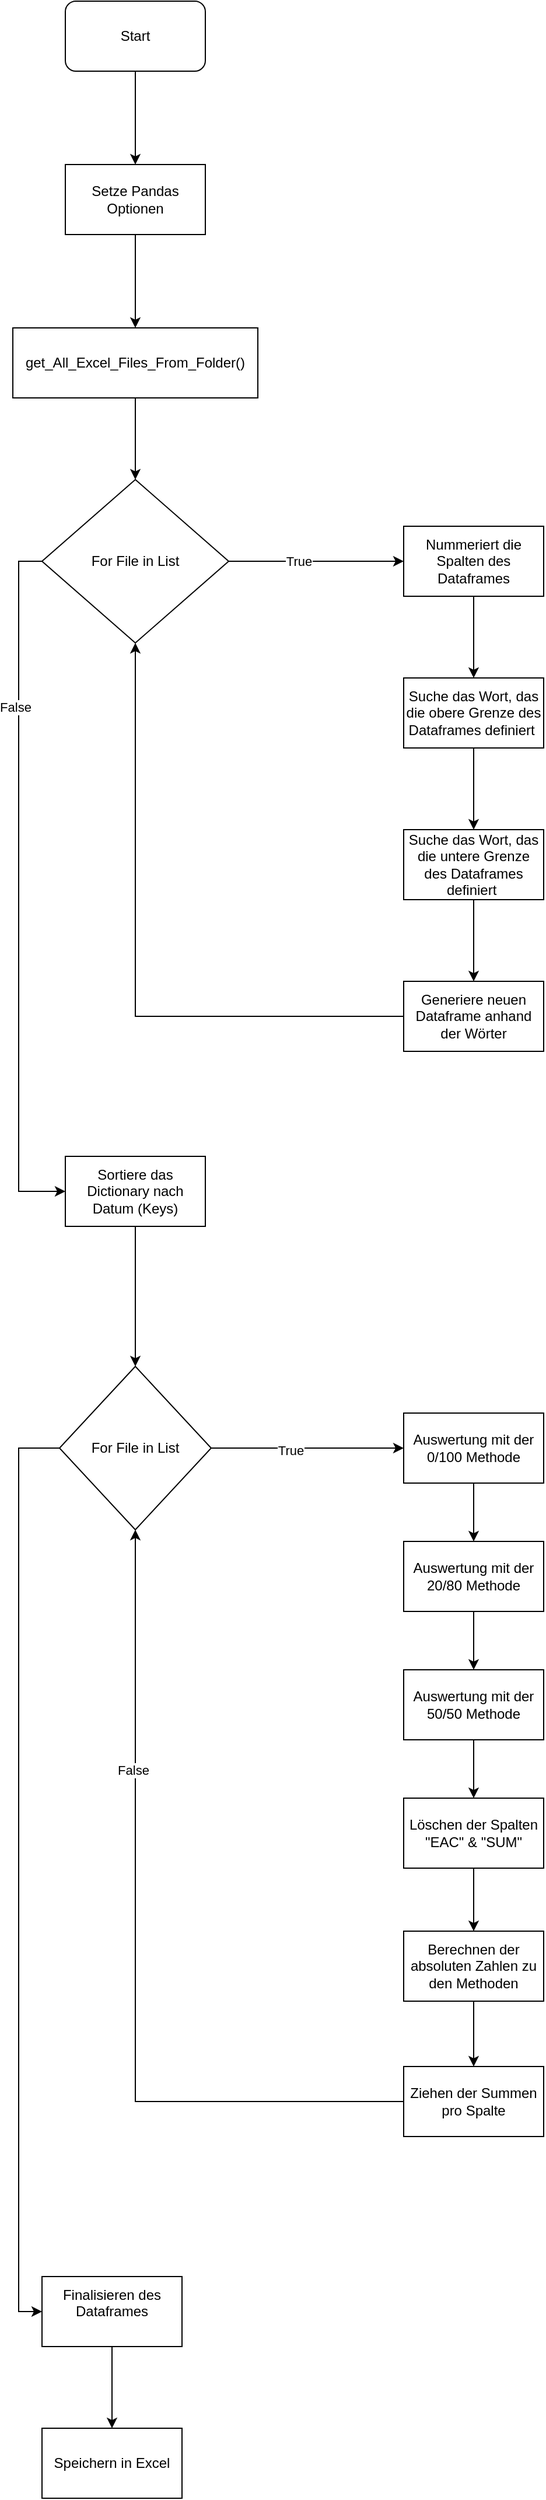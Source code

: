 <mxfile version="24.2.5" type="github">
  <diagram id="C5RBs43oDa-KdzZeNtuy" name="Page-1">
    <mxGraphModel dx="1426" dy="793" grid="1" gridSize="10" guides="1" tooltips="1" connect="1" arrows="1" fold="1" page="1" pageScale="1" pageWidth="827" pageHeight="1169" math="0" shadow="0">
      <root>
        <mxCell id="WIyWlLk6GJQsqaUBKTNV-0" />
        <mxCell id="WIyWlLk6GJQsqaUBKTNV-1" parent="WIyWlLk6GJQsqaUBKTNV-0" />
        <mxCell id="WMCmR-eDk-zU3f8c0aIO-0" value="Start" style="rounded=1;whiteSpace=wrap;html=1;" vertex="1" parent="WIyWlLk6GJQsqaUBKTNV-1">
          <mxGeometry x="90" y="40" width="120" height="60" as="geometry" />
        </mxCell>
        <mxCell id="WMCmR-eDk-zU3f8c0aIO-2" value="" style="endArrow=classic;html=1;rounded=0;exitX=0.5;exitY=1;exitDx=0;exitDy=0;entryX=0.5;entryY=0;entryDx=0;entryDy=0;" edge="1" parent="WIyWlLk6GJQsqaUBKTNV-1" source="WMCmR-eDk-zU3f8c0aIO-0">
          <mxGeometry width="50" height="50" relative="1" as="geometry">
            <mxPoint x="390" y="430" as="sourcePoint" />
            <mxPoint x="150" y="180" as="targetPoint" />
          </mxGeometry>
        </mxCell>
        <mxCell id="WMCmR-eDk-zU3f8c0aIO-6" style="edgeStyle=orthogonalEdgeStyle;rounded=0;orthogonalLoop=1;jettySize=auto;html=1;exitX=0.5;exitY=1;exitDx=0;exitDy=0;entryX=0.5;entryY=0;entryDx=0;entryDy=0;" edge="1" parent="WIyWlLk6GJQsqaUBKTNV-1" source="WMCmR-eDk-zU3f8c0aIO-4" target="WMCmR-eDk-zU3f8c0aIO-5">
          <mxGeometry relative="1" as="geometry" />
        </mxCell>
        <mxCell id="WMCmR-eDk-zU3f8c0aIO-4" value="Setze Pandas Optionen" style="rounded=0;whiteSpace=wrap;html=1;" vertex="1" parent="WIyWlLk6GJQsqaUBKTNV-1">
          <mxGeometry x="90" y="180" width="120" height="60" as="geometry" />
        </mxCell>
        <mxCell id="WMCmR-eDk-zU3f8c0aIO-8" style="edgeStyle=orthogonalEdgeStyle;rounded=0;orthogonalLoop=1;jettySize=auto;html=1;exitX=0.5;exitY=1;exitDx=0;exitDy=0;" edge="1" parent="WIyWlLk6GJQsqaUBKTNV-1" source="WMCmR-eDk-zU3f8c0aIO-5" target="WMCmR-eDk-zU3f8c0aIO-7">
          <mxGeometry relative="1" as="geometry" />
        </mxCell>
        <mxCell id="WMCmR-eDk-zU3f8c0aIO-5" value="get_All_Excel_Files_From_Folder()" style="rounded=0;whiteSpace=wrap;html=1;" vertex="1" parent="WIyWlLk6GJQsqaUBKTNV-1">
          <mxGeometry x="45" y="320" width="210" height="60" as="geometry" />
        </mxCell>
        <mxCell id="WMCmR-eDk-zU3f8c0aIO-10" style="edgeStyle=orthogonalEdgeStyle;rounded=0;orthogonalLoop=1;jettySize=auto;html=1;exitX=1;exitY=0.5;exitDx=0;exitDy=0;entryX=0;entryY=0.5;entryDx=0;entryDy=0;" edge="1" parent="WIyWlLk6GJQsqaUBKTNV-1" source="WMCmR-eDk-zU3f8c0aIO-7" target="WMCmR-eDk-zU3f8c0aIO-9">
          <mxGeometry relative="1" as="geometry" />
        </mxCell>
        <mxCell id="WMCmR-eDk-zU3f8c0aIO-11" value="True" style="edgeLabel;html=1;align=center;verticalAlign=middle;resizable=0;points=[];" vertex="1" connectable="0" parent="WMCmR-eDk-zU3f8c0aIO-10">
          <mxGeometry x="-0.2" relative="1" as="geometry">
            <mxPoint as="offset" />
          </mxGeometry>
        </mxCell>
        <mxCell id="WMCmR-eDk-zU3f8c0aIO-20" style="edgeStyle=orthogonalEdgeStyle;rounded=0;orthogonalLoop=1;jettySize=auto;html=1;entryX=0;entryY=0.5;entryDx=0;entryDy=0;" edge="1" parent="WIyWlLk6GJQsqaUBKTNV-1" source="WMCmR-eDk-zU3f8c0aIO-7" target="WMCmR-eDk-zU3f8c0aIO-19">
          <mxGeometry relative="1" as="geometry">
            <mxPoint x="50" y="1070" as="targetPoint" />
            <Array as="points">
              <mxPoint x="50" y="520" />
              <mxPoint x="50" y="1060" />
            </Array>
          </mxGeometry>
        </mxCell>
        <mxCell id="WMCmR-eDk-zU3f8c0aIO-22" value="False" style="edgeLabel;html=1;align=center;verticalAlign=middle;resizable=0;points=[];" vertex="1" connectable="0" parent="WMCmR-eDk-zU3f8c0aIO-20">
          <mxGeometry x="-0.516" y="-3" relative="1" as="geometry">
            <mxPoint as="offset" />
          </mxGeometry>
        </mxCell>
        <mxCell id="WMCmR-eDk-zU3f8c0aIO-7" value="For File in List" style="rhombus;whiteSpace=wrap;html=1;" vertex="1" parent="WIyWlLk6GJQsqaUBKTNV-1">
          <mxGeometry x="70" y="450" width="160" height="140" as="geometry" />
        </mxCell>
        <mxCell id="WMCmR-eDk-zU3f8c0aIO-13" style="edgeStyle=orthogonalEdgeStyle;rounded=0;orthogonalLoop=1;jettySize=auto;html=1;entryX=0.5;entryY=0;entryDx=0;entryDy=0;" edge="1" parent="WIyWlLk6GJQsqaUBKTNV-1" source="WMCmR-eDk-zU3f8c0aIO-9" target="WMCmR-eDk-zU3f8c0aIO-12">
          <mxGeometry relative="1" as="geometry" />
        </mxCell>
        <mxCell id="WMCmR-eDk-zU3f8c0aIO-9" value="Nummeriert die Spalten des Dataframes" style="rounded=0;whiteSpace=wrap;html=1;" vertex="1" parent="WIyWlLk6GJQsqaUBKTNV-1">
          <mxGeometry x="380" y="490" width="120" height="60" as="geometry" />
        </mxCell>
        <mxCell id="WMCmR-eDk-zU3f8c0aIO-15" style="edgeStyle=orthogonalEdgeStyle;rounded=0;orthogonalLoop=1;jettySize=auto;html=1;entryX=0.5;entryY=0;entryDx=0;entryDy=0;" edge="1" parent="WIyWlLk6GJQsqaUBKTNV-1" source="WMCmR-eDk-zU3f8c0aIO-12" target="WMCmR-eDk-zU3f8c0aIO-14">
          <mxGeometry relative="1" as="geometry" />
        </mxCell>
        <mxCell id="WMCmR-eDk-zU3f8c0aIO-12" value="Suche das Wort, das die obere Grenze des Dataframes definiert&amp;nbsp;" style="rounded=0;whiteSpace=wrap;html=1;" vertex="1" parent="WIyWlLk6GJQsqaUBKTNV-1">
          <mxGeometry x="380" y="620" width="120" height="60" as="geometry" />
        </mxCell>
        <mxCell id="WMCmR-eDk-zU3f8c0aIO-17" style="edgeStyle=orthogonalEdgeStyle;rounded=0;orthogonalLoop=1;jettySize=auto;html=1;entryX=0.5;entryY=0;entryDx=0;entryDy=0;" edge="1" parent="WIyWlLk6GJQsqaUBKTNV-1" source="WMCmR-eDk-zU3f8c0aIO-14" target="WMCmR-eDk-zU3f8c0aIO-16">
          <mxGeometry relative="1" as="geometry" />
        </mxCell>
        <mxCell id="WMCmR-eDk-zU3f8c0aIO-14" value="Suche das Wort, das die untere Grenze des Dataframes definiert&amp;nbsp;" style="rounded=0;whiteSpace=wrap;html=1;" vertex="1" parent="WIyWlLk6GJQsqaUBKTNV-1">
          <mxGeometry x="380" y="750" width="120" height="60" as="geometry" />
        </mxCell>
        <mxCell id="WMCmR-eDk-zU3f8c0aIO-18" style="edgeStyle=orthogonalEdgeStyle;rounded=0;orthogonalLoop=1;jettySize=auto;html=1;entryX=0.5;entryY=1;entryDx=0;entryDy=0;" edge="1" parent="WIyWlLk6GJQsqaUBKTNV-1" source="WMCmR-eDk-zU3f8c0aIO-16" target="WMCmR-eDk-zU3f8c0aIO-7">
          <mxGeometry relative="1" as="geometry">
            <Array as="points">
              <mxPoint x="150" y="910" />
            </Array>
          </mxGeometry>
        </mxCell>
        <mxCell id="WMCmR-eDk-zU3f8c0aIO-16" value="Generiere neuen Dataframe anhand der Wörter" style="rounded=0;whiteSpace=wrap;html=1;" vertex="1" parent="WIyWlLk6GJQsqaUBKTNV-1">
          <mxGeometry x="380" y="880" width="120" height="60" as="geometry" />
        </mxCell>
        <mxCell id="WMCmR-eDk-zU3f8c0aIO-25" style="edgeStyle=orthogonalEdgeStyle;rounded=0;orthogonalLoop=1;jettySize=auto;html=1;entryX=0.5;entryY=0;entryDx=0;entryDy=0;" edge="1" parent="WIyWlLk6GJQsqaUBKTNV-1" source="WMCmR-eDk-zU3f8c0aIO-19" target="WMCmR-eDk-zU3f8c0aIO-24">
          <mxGeometry relative="1" as="geometry" />
        </mxCell>
        <mxCell id="WMCmR-eDk-zU3f8c0aIO-19" value="Sortiere das Dictionary nach Datum (Keys)" style="rounded=0;whiteSpace=wrap;html=1;" vertex="1" parent="WIyWlLk6GJQsqaUBKTNV-1">
          <mxGeometry x="90" y="1030" width="120" height="60" as="geometry" />
        </mxCell>
        <mxCell id="WMCmR-eDk-zU3f8c0aIO-27" style="edgeStyle=orthogonalEdgeStyle;rounded=0;orthogonalLoop=1;jettySize=auto;html=1;entryX=0;entryY=0.5;entryDx=0;entryDy=0;" edge="1" parent="WIyWlLk6GJQsqaUBKTNV-1" source="WMCmR-eDk-zU3f8c0aIO-24" target="WMCmR-eDk-zU3f8c0aIO-26">
          <mxGeometry relative="1" as="geometry">
            <mxPoint x="290" y="1280" as="targetPoint" />
          </mxGeometry>
        </mxCell>
        <mxCell id="WMCmR-eDk-zU3f8c0aIO-39" value="True" style="edgeLabel;html=1;align=center;verticalAlign=middle;resizable=0;points=[];" vertex="1" connectable="0" parent="WMCmR-eDk-zU3f8c0aIO-27">
          <mxGeometry x="-0.176" y="-2" relative="1" as="geometry">
            <mxPoint as="offset" />
          </mxGeometry>
        </mxCell>
        <mxCell id="WMCmR-eDk-zU3f8c0aIO-42" style="edgeStyle=orthogonalEdgeStyle;rounded=0;orthogonalLoop=1;jettySize=auto;html=1;entryX=0;entryY=0.5;entryDx=0;entryDy=0;" edge="1" parent="WIyWlLk6GJQsqaUBKTNV-1" source="WMCmR-eDk-zU3f8c0aIO-24" target="WMCmR-eDk-zU3f8c0aIO-41">
          <mxGeometry relative="1" as="geometry">
            <mxPoint x="40" y="2020" as="targetPoint" />
            <Array as="points">
              <mxPoint x="50" y="1280" />
              <mxPoint x="50" y="2020" />
            </Array>
          </mxGeometry>
        </mxCell>
        <mxCell id="WMCmR-eDk-zU3f8c0aIO-24" value="For File in List" style="rhombus;whiteSpace=wrap;html=1;" vertex="1" parent="WIyWlLk6GJQsqaUBKTNV-1">
          <mxGeometry x="85" y="1210" width="130" height="140" as="geometry" />
        </mxCell>
        <mxCell id="WMCmR-eDk-zU3f8c0aIO-29" style="edgeStyle=orthogonalEdgeStyle;rounded=0;orthogonalLoop=1;jettySize=auto;html=1;entryX=0.5;entryY=0;entryDx=0;entryDy=0;" edge="1" parent="WIyWlLk6GJQsqaUBKTNV-1" source="WMCmR-eDk-zU3f8c0aIO-26" target="WMCmR-eDk-zU3f8c0aIO-28">
          <mxGeometry relative="1" as="geometry" />
        </mxCell>
        <mxCell id="WMCmR-eDk-zU3f8c0aIO-26" value="Auswertung mit der 0/100 Methode" style="rounded=0;whiteSpace=wrap;html=1;" vertex="1" parent="WIyWlLk6GJQsqaUBKTNV-1">
          <mxGeometry x="380" y="1250" width="120" height="60" as="geometry" />
        </mxCell>
        <mxCell id="WMCmR-eDk-zU3f8c0aIO-31" style="edgeStyle=orthogonalEdgeStyle;rounded=0;orthogonalLoop=1;jettySize=auto;html=1;entryX=0.5;entryY=0;entryDx=0;entryDy=0;" edge="1" parent="WIyWlLk6GJQsqaUBKTNV-1" source="WMCmR-eDk-zU3f8c0aIO-28" target="WMCmR-eDk-zU3f8c0aIO-30">
          <mxGeometry relative="1" as="geometry" />
        </mxCell>
        <mxCell id="WMCmR-eDk-zU3f8c0aIO-28" value="Auswertung mit der 20/80 Methode" style="rounded=0;whiteSpace=wrap;html=1;" vertex="1" parent="WIyWlLk6GJQsqaUBKTNV-1">
          <mxGeometry x="380" y="1360" width="120" height="60" as="geometry" />
        </mxCell>
        <mxCell id="WMCmR-eDk-zU3f8c0aIO-33" style="edgeStyle=orthogonalEdgeStyle;rounded=0;orthogonalLoop=1;jettySize=auto;html=1;entryX=0.5;entryY=0;entryDx=0;entryDy=0;" edge="1" parent="WIyWlLk6GJQsqaUBKTNV-1" source="WMCmR-eDk-zU3f8c0aIO-30" target="WMCmR-eDk-zU3f8c0aIO-32">
          <mxGeometry relative="1" as="geometry" />
        </mxCell>
        <mxCell id="WMCmR-eDk-zU3f8c0aIO-30" value="Auswertung mit der 50/50 Methode" style="rounded=0;whiteSpace=wrap;html=1;" vertex="1" parent="WIyWlLk6GJQsqaUBKTNV-1">
          <mxGeometry x="380" y="1470" width="120" height="60" as="geometry" />
        </mxCell>
        <mxCell id="WMCmR-eDk-zU3f8c0aIO-35" style="edgeStyle=orthogonalEdgeStyle;rounded=0;orthogonalLoop=1;jettySize=auto;html=1;entryX=0.5;entryY=0;entryDx=0;entryDy=0;" edge="1" parent="WIyWlLk6GJQsqaUBKTNV-1" source="WMCmR-eDk-zU3f8c0aIO-32" target="WMCmR-eDk-zU3f8c0aIO-34">
          <mxGeometry relative="1" as="geometry" />
        </mxCell>
        <mxCell id="WMCmR-eDk-zU3f8c0aIO-32" value="Löschen der Spalten &quot;EAC&quot; &amp;amp; &quot;SUM&quot;" style="rounded=0;whiteSpace=wrap;html=1;" vertex="1" parent="WIyWlLk6GJQsqaUBKTNV-1">
          <mxGeometry x="380" y="1580" width="120" height="60" as="geometry" />
        </mxCell>
        <mxCell id="WMCmR-eDk-zU3f8c0aIO-37" style="edgeStyle=orthogonalEdgeStyle;rounded=0;orthogonalLoop=1;jettySize=auto;html=1;entryX=0.5;entryY=0;entryDx=0;entryDy=0;" edge="1" parent="WIyWlLk6GJQsqaUBKTNV-1" source="WMCmR-eDk-zU3f8c0aIO-34" target="WMCmR-eDk-zU3f8c0aIO-36">
          <mxGeometry relative="1" as="geometry" />
        </mxCell>
        <mxCell id="WMCmR-eDk-zU3f8c0aIO-34" value="Berechnen der absoluten Zahlen zu den Methoden" style="rounded=0;whiteSpace=wrap;html=1;" vertex="1" parent="WIyWlLk6GJQsqaUBKTNV-1">
          <mxGeometry x="380" y="1694" width="120" height="60" as="geometry" />
        </mxCell>
        <mxCell id="WMCmR-eDk-zU3f8c0aIO-38" style="edgeStyle=orthogonalEdgeStyle;rounded=0;orthogonalLoop=1;jettySize=auto;html=1;entryX=0.5;entryY=1;entryDx=0;entryDy=0;" edge="1" parent="WIyWlLk6GJQsqaUBKTNV-1" source="WMCmR-eDk-zU3f8c0aIO-36" target="WMCmR-eDk-zU3f8c0aIO-24">
          <mxGeometry relative="1" as="geometry" />
        </mxCell>
        <mxCell id="WMCmR-eDk-zU3f8c0aIO-40" value="False" style="edgeLabel;html=1;align=center;verticalAlign=middle;resizable=0;points=[];" vertex="1" connectable="0" parent="WMCmR-eDk-zU3f8c0aIO-38">
          <mxGeometry x="0.428" y="2" relative="1" as="geometry">
            <mxPoint as="offset" />
          </mxGeometry>
        </mxCell>
        <mxCell id="WMCmR-eDk-zU3f8c0aIO-36" value="Ziehen der Summen pro Spalte" style="rounded=0;whiteSpace=wrap;html=1;" vertex="1" parent="WIyWlLk6GJQsqaUBKTNV-1">
          <mxGeometry x="380" y="1810" width="120" height="60" as="geometry" />
        </mxCell>
        <mxCell id="WMCmR-eDk-zU3f8c0aIO-44" style="edgeStyle=orthogonalEdgeStyle;rounded=0;orthogonalLoop=1;jettySize=auto;html=1;entryX=0.5;entryY=0;entryDx=0;entryDy=0;" edge="1" parent="WIyWlLk6GJQsqaUBKTNV-1" source="WMCmR-eDk-zU3f8c0aIO-41" target="WMCmR-eDk-zU3f8c0aIO-43">
          <mxGeometry relative="1" as="geometry" />
        </mxCell>
        <mxCell id="WMCmR-eDk-zU3f8c0aIO-41" value="Finalisieren des Dataframes&lt;div&gt;&lt;br&gt;&lt;/div&gt;" style="rounded=0;whiteSpace=wrap;html=1;" vertex="1" parent="WIyWlLk6GJQsqaUBKTNV-1">
          <mxGeometry x="70" y="1990" width="120" height="60" as="geometry" />
        </mxCell>
        <mxCell id="WMCmR-eDk-zU3f8c0aIO-43" value="Speichern in Excel" style="rounded=0;whiteSpace=wrap;html=1;" vertex="1" parent="WIyWlLk6GJQsqaUBKTNV-1">
          <mxGeometry x="70" y="2120" width="120" height="60" as="geometry" />
        </mxCell>
      </root>
    </mxGraphModel>
  </diagram>
</mxfile>
